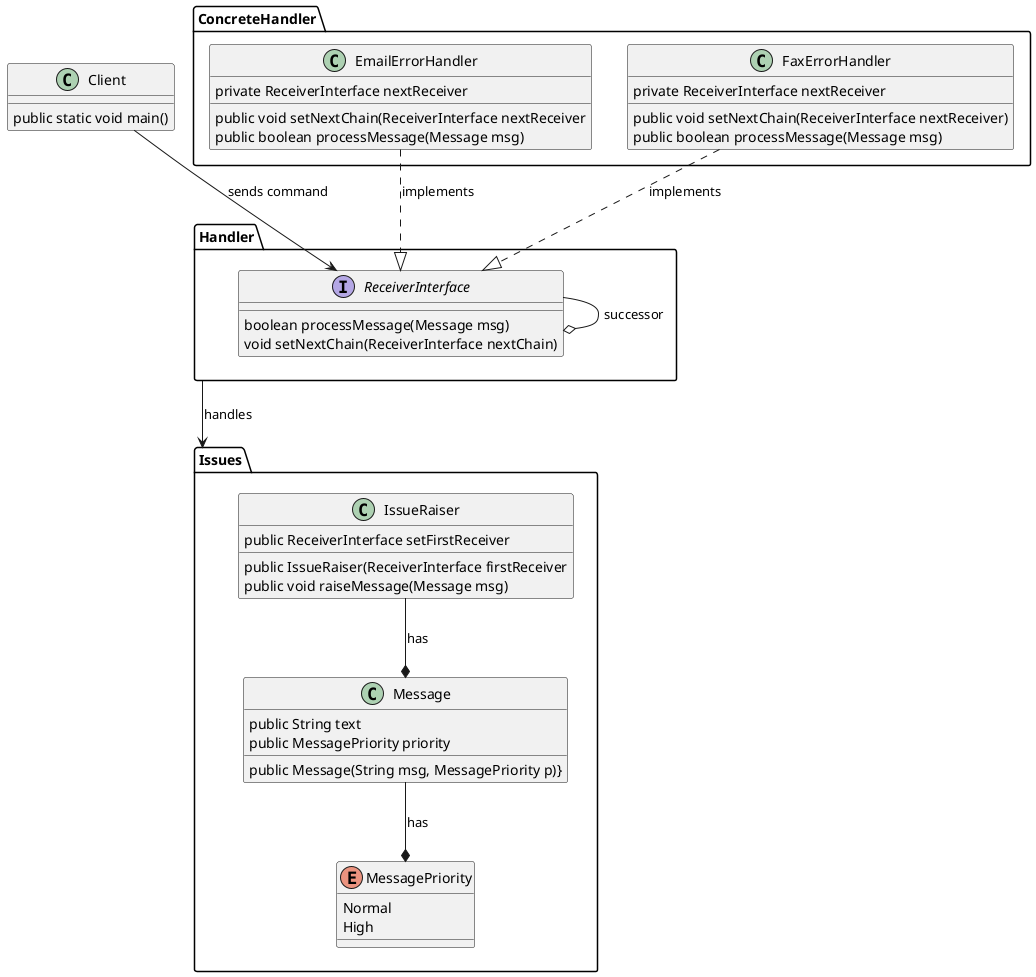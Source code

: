 @startuml
'https://plantuml.com/class-diagram


package ConcreteHandler
{
 class EmailErrorHandler
 {
    private ReceiverInterface nextReceiver
    public void setNextChain(ReceiverInterface nextReceiver
     public boolean processMessage(Message msg)
 }
 class FaxErrorHandler
 {

    private ReceiverInterface nextReceiver
    public void setNextChain(ReceiverInterface nextReceiver)
    public boolean processMessage(Message msg)
 }
}

package Handler
{
 interface ReceiverInterface
 {
  boolean processMessage(Message msg)
    void setNextChain(ReceiverInterface nextChain)
 }
}

EmailErrorHandler ..|> ReceiverInterface : implements
FaxErrorHandler ..|> ReceiverInterface : implements
ReceiverInterface --o ReceiverInterface : successor

package Issues
{
enum MessagePriority
{
  Normal
  High
}
class Message
{
    public String text
    public MessagePriority priority
    public Message(String msg, MessagePriority p)}
}
class IssueRaiser
{
   public ReceiverInterface setFirstReceiver
   public IssueRaiser(ReceiverInterface firstReceiver
   public void raiseMessage(Message msg)
}

}

Message --* MessagePriority : has
IssueRaiser --* Message : has

Handler --> Issues : handles

class Client
{
public static void main()
}

Client --> ReceiverInterface : sends command
@enduml